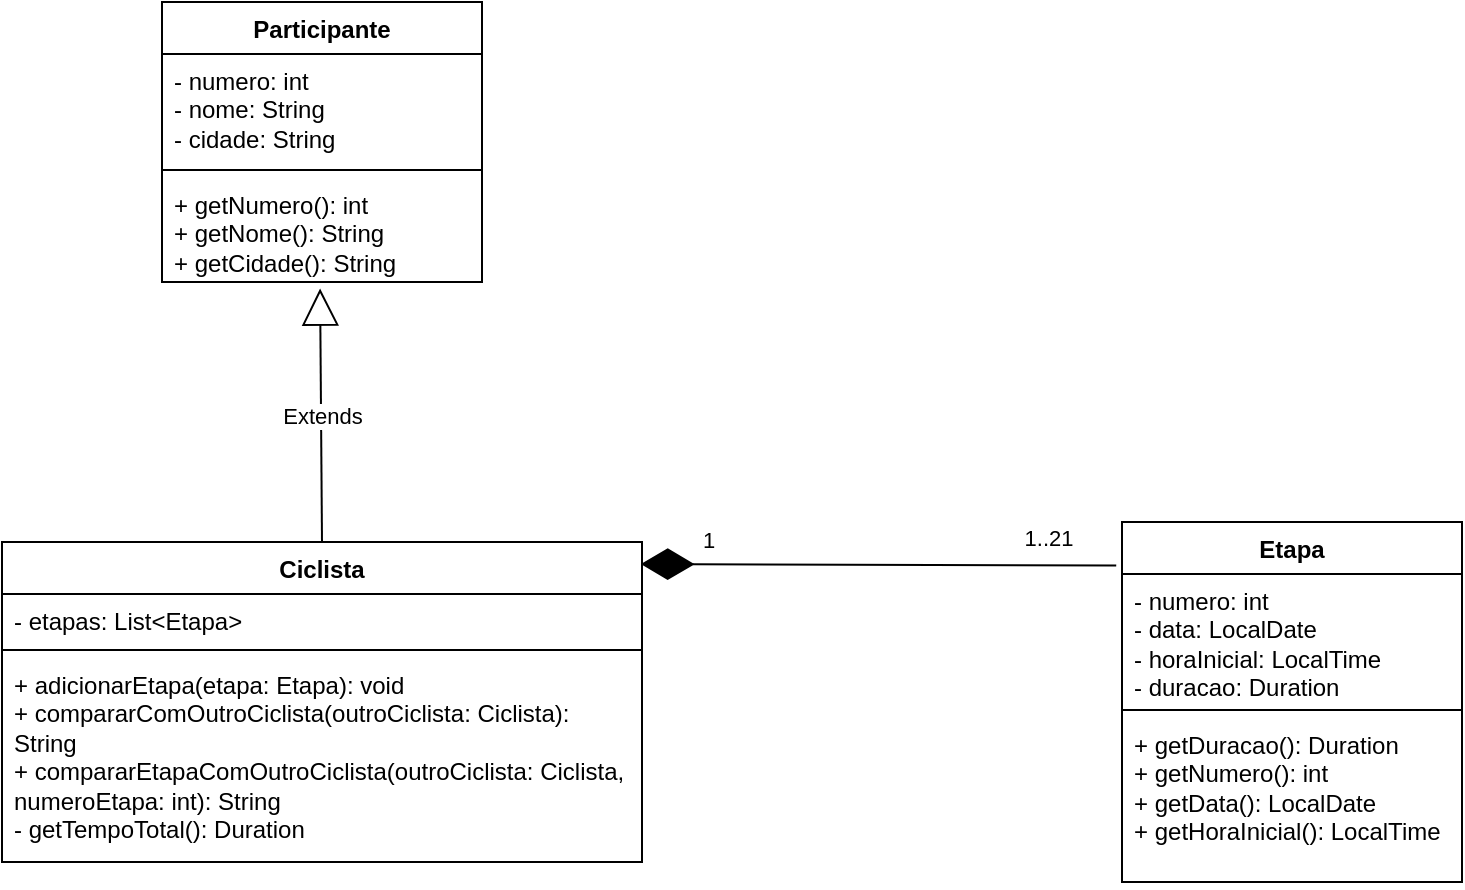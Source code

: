 <mxfile version="24.7.17">
  <diagram name="Diagrama de Classes" id="aoEHzP9olhmgtA9HM2PI">
    <mxGraphModel dx="628" dy="736" grid="1" gridSize="10" guides="1" tooltips="1" connect="1" arrows="1" fold="1" page="0" pageScale="1" pageWidth="1169" pageHeight="827" math="0" shadow="0">
      <root>
        <mxCell id="0" />
        <mxCell id="1" parent="0" />
        <mxCell id="Hh1gCxKj3CRM0F1j1AkX-9" value="Ciclista" style="swimlane;fontStyle=1;align=center;verticalAlign=top;childLayout=stackLayout;horizontal=1;startSize=26;horizontalStack=0;resizeParent=1;resizeParentMax=0;resizeLast=0;collapsible=1;marginBottom=0;whiteSpace=wrap;html=1;" parent="1" vertex="1">
          <mxGeometry x="280" y="200" width="320" height="160" as="geometry" />
        </mxCell>
        <mxCell id="Hh1gCxKj3CRM0F1j1AkX-10" value="- etapas: List&amp;lt;Etapa&amp;gt;" style="text;strokeColor=none;fillColor=none;align=left;verticalAlign=top;spacingLeft=4;spacingRight=4;overflow=hidden;rotatable=0;points=[[0,0.5],[1,0.5]];portConstraint=eastwest;whiteSpace=wrap;html=1;" parent="Hh1gCxKj3CRM0F1j1AkX-9" vertex="1">
          <mxGeometry y="26" width="320" height="24" as="geometry" />
        </mxCell>
        <mxCell id="Hh1gCxKj3CRM0F1j1AkX-11" value="" style="line;strokeWidth=1;fillColor=none;align=left;verticalAlign=middle;spacingTop=-1;spacingLeft=3;spacingRight=3;rotatable=0;labelPosition=right;points=[];portConstraint=eastwest;strokeColor=inherit;" parent="Hh1gCxKj3CRM0F1j1AkX-9" vertex="1">
          <mxGeometry y="50" width="320" height="8" as="geometry" />
        </mxCell>
        <mxCell id="Hh1gCxKj3CRM0F1j1AkX-12" value="+ adicionarEtapa(etapa: Etapa): void&lt;br&gt;+ compararComOutroCiclista(outroCiclista: Ciclista): String&lt;div&gt;+ compararEtapaComOutroCiclista(outroCiclista: Ciclista, numeroEtapa: int): String&lt;/div&gt;&lt;div&gt;- getTempoTotal(): Duration&lt;/div&gt;" style="text;strokeColor=none;fillColor=none;align=left;verticalAlign=top;spacingLeft=4;spacingRight=4;overflow=hidden;rotatable=0;points=[[0,0.5],[1,0.5]];portConstraint=eastwest;whiteSpace=wrap;html=1;" parent="Hh1gCxKj3CRM0F1j1AkX-9" vertex="1">
          <mxGeometry y="58" width="320" height="102" as="geometry" />
        </mxCell>
        <mxCell id="Hh1gCxKj3CRM0F1j1AkX-13" value="Etapa" style="swimlane;fontStyle=1;align=center;verticalAlign=top;childLayout=stackLayout;horizontal=1;startSize=26;horizontalStack=0;resizeParent=1;resizeParentMax=0;resizeLast=0;collapsible=1;marginBottom=0;whiteSpace=wrap;html=1;" parent="1" vertex="1">
          <mxGeometry x="840" y="190" width="170" height="180" as="geometry" />
        </mxCell>
        <mxCell id="Hh1gCxKj3CRM0F1j1AkX-14" value="- numero: int&lt;div&gt;- data: LocalDate&lt;/div&gt;&lt;div&gt;- horaInicial: LocalTime&lt;br&gt;- duracao: Duration&lt;/div&gt;" style="text;strokeColor=none;fillColor=none;align=left;verticalAlign=top;spacingLeft=4;spacingRight=4;overflow=hidden;rotatable=0;points=[[0,0.5],[1,0.5]];portConstraint=eastwest;whiteSpace=wrap;html=1;" parent="Hh1gCxKj3CRM0F1j1AkX-13" vertex="1">
          <mxGeometry y="26" width="170" height="64" as="geometry" />
        </mxCell>
        <mxCell id="Hh1gCxKj3CRM0F1j1AkX-15" value="" style="line;strokeWidth=1;fillColor=none;align=left;verticalAlign=middle;spacingTop=-1;spacingLeft=3;spacingRight=3;rotatable=0;labelPosition=right;points=[];portConstraint=eastwest;strokeColor=inherit;" parent="Hh1gCxKj3CRM0F1j1AkX-13" vertex="1">
          <mxGeometry y="90" width="170" height="8" as="geometry" />
        </mxCell>
        <mxCell id="Hh1gCxKj3CRM0F1j1AkX-16" value="+ getDuracao(): Duration&lt;br&gt;+ getNumero(): int&lt;br&gt;+ getData(): LocalDate&lt;br&gt;+ getHoraInicial(): LocalTime" style="text;strokeColor=none;fillColor=none;align=left;verticalAlign=top;spacingLeft=4;spacingRight=4;overflow=hidden;rotatable=0;points=[[0,0.5],[1,0.5]];portConstraint=eastwest;whiteSpace=wrap;html=1;" parent="Hh1gCxKj3CRM0F1j1AkX-13" vertex="1">
          <mxGeometry y="98" width="170" height="82" as="geometry" />
        </mxCell>
        <mxCell id="JG6lUSqUUGzMaWbQLmsw-1" value="Extends" style="endArrow=block;endSize=16;endFill=0;html=1;rounded=0;exitX=0.5;exitY=0;exitDx=0;exitDy=0;entryX=0.494;entryY=1.063;entryDx=0;entryDy=0;entryPerimeter=0;" edge="1" parent="1" source="Hh1gCxKj3CRM0F1j1AkX-9" target="JG6lUSqUUGzMaWbQLmsw-8">
          <mxGeometry width="160" relative="1" as="geometry">
            <mxPoint x="160" y="170" as="sourcePoint" />
            <mxPoint x="440" y="110" as="targetPoint" />
          </mxGeometry>
        </mxCell>
        <mxCell id="JG6lUSqUUGzMaWbQLmsw-2" value="" style="endArrow=diamondThin;endFill=1;endSize=24;html=1;rounded=0;entryX=0.998;entryY=0.069;entryDx=0;entryDy=0;entryPerimeter=0;exitX=-0.017;exitY=0.121;exitDx=0;exitDy=0;exitPerimeter=0;" edge="1" parent="1" source="Hh1gCxKj3CRM0F1j1AkX-13" target="Hh1gCxKj3CRM0F1j1AkX-9">
          <mxGeometry width="160" relative="1" as="geometry">
            <mxPoint x="640" y="280" as="sourcePoint" />
            <mxPoint x="800" y="280" as="targetPoint" />
          </mxGeometry>
        </mxCell>
        <mxCell id="JG6lUSqUUGzMaWbQLmsw-3" value="1..21" style="edgeLabel;html=1;align=center;verticalAlign=middle;resizable=0;points=[];" vertex="1" connectable="0" parent="JG6lUSqUUGzMaWbQLmsw-2">
          <mxGeometry x="-0.711" relative="1" as="geometry">
            <mxPoint y="-14" as="offset" />
          </mxGeometry>
        </mxCell>
        <mxCell id="JG6lUSqUUGzMaWbQLmsw-4" value="1" style="edgeLabel;html=1;align=center;verticalAlign=middle;resizable=0;points=[];" vertex="1" connectable="0" parent="1">
          <mxGeometry x="812.158" y="210.005" as="geometry">
            <mxPoint x="-179" y="-11" as="offset" />
          </mxGeometry>
        </mxCell>
        <mxCell id="JG6lUSqUUGzMaWbQLmsw-5" value="Participante" style="swimlane;fontStyle=1;align=center;verticalAlign=top;childLayout=stackLayout;horizontal=1;startSize=26;horizontalStack=0;resizeParent=1;resizeParentMax=0;resizeLast=0;collapsible=1;marginBottom=0;whiteSpace=wrap;html=1;" vertex="1" parent="1">
          <mxGeometry x="360" y="-70" width="160" height="140" as="geometry" />
        </mxCell>
        <mxCell id="JG6lUSqUUGzMaWbQLmsw-6" value="- numero: int&lt;div&gt;- nome: String&lt;/div&gt;&lt;div&gt;- cidade: String&lt;/div&gt;" style="text;strokeColor=none;fillColor=none;align=left;verticalAlign=top;spacingLeft=4;spacingRight=4;overflow=hidden;rotatable=0;points=[[0,0.5],[1,0.5]];portConstraint=eastwest;whiteSpace=wrap;html=1;" vertex="1" parent="JG6lUSqUUGzMaWbQLmsw-5">
          <mxGeometry y="26" width="160" height="54" as="geometry" />
        </mxCell>
        <mxCell id="JG6lUSqUUGzMaWbQLmsw-7" value="" style="line;strokeWidth=1;fillColor=none;align=left;verticalAlign=middle;spacingTop=-1;spacingLeft=3;spacingRight=3;rotatable=0;labelPosition=right;points=[];portConstraint=eastwest;strokeColor=inherit;" vertex="1" parent="JG6lUSqUUGzMaWbQLmsw-5">
          <mxGeometry y="80" width="160" height="8" as="geometry" />
        </mxCell>
        <mxCell id="JG6lUSqUUGzMaWbQLmsw-8" value="+ getNumero(): int&lt;div&gt;+ getNome(): String&lt;br&gt;+ getCidade(): String&lt;/div&gt;" style="text;strokeColor=none;fillColor=none;align=left;verticalAlign=top;spacingLeft=4;spacingRight=4;overflow=hidden;rotatable=0;points=[[0,0.5],[1,0.5]];portConstraint=eastwest;whiteSpace=wrap;html=1;" vertex="1" parent="JG6lUSqUUGzMaWbQLmsw-5">
          <mxGeometry y="88" width="160" height="52" as="geometry" />
        </mxCell>
      </root>
    </mxGraphModel>
  </diagram>
</mxfile>
